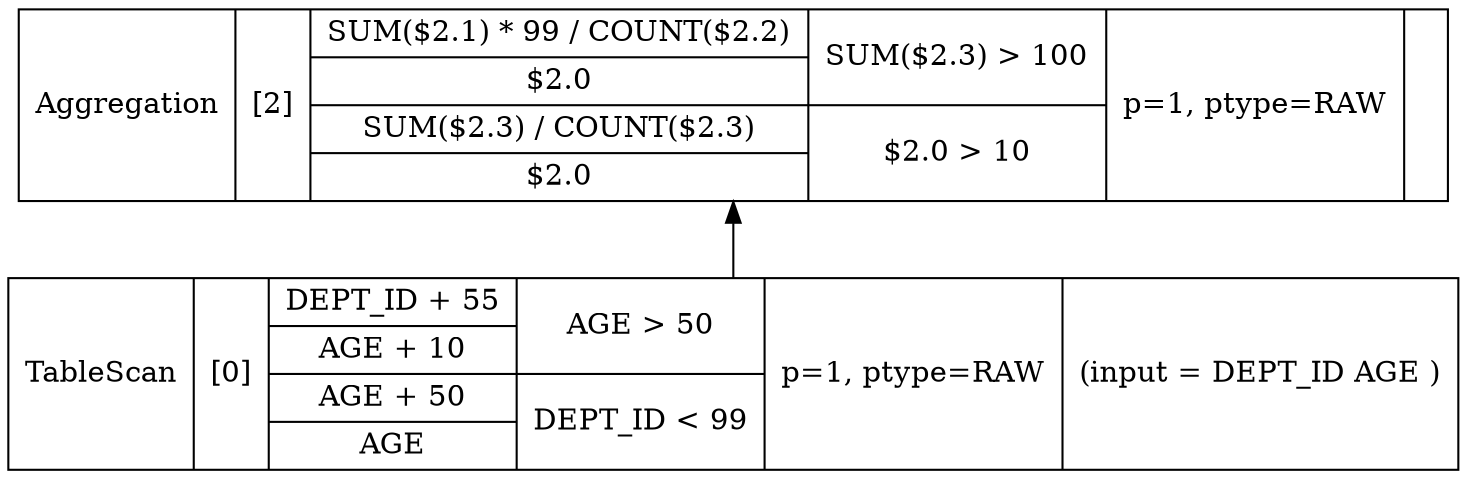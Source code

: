 digraph example1 {
    node [shape=record];
    rankdir=BT;
    nodesep=0.5;
    ordering="in";
    lopkeyLOPKey1v1 -> lopkeyLOPKey2v1;
    lopkeyLOPKey1v1[label="TableScan|[0]|{DEPT_ID + 55|AGE + 10|AGE + 50|AGE}|{AGE \> 50|DEPT_ID \< 99}|p=1, ptype=RAW|(input = DEPT_ID AGE )"];
    lopkeyLOPKey2v1[label="Aggregation|[2]|{SUM($2.1) * 99 / COUNT($2.2)|$2.0|SUM($2.3) / COUNT($2.3)|$2.0}|{SUM($2.3) \> 100|$2.0 \> 10}|p=1, ptype=RAW|"];
}
